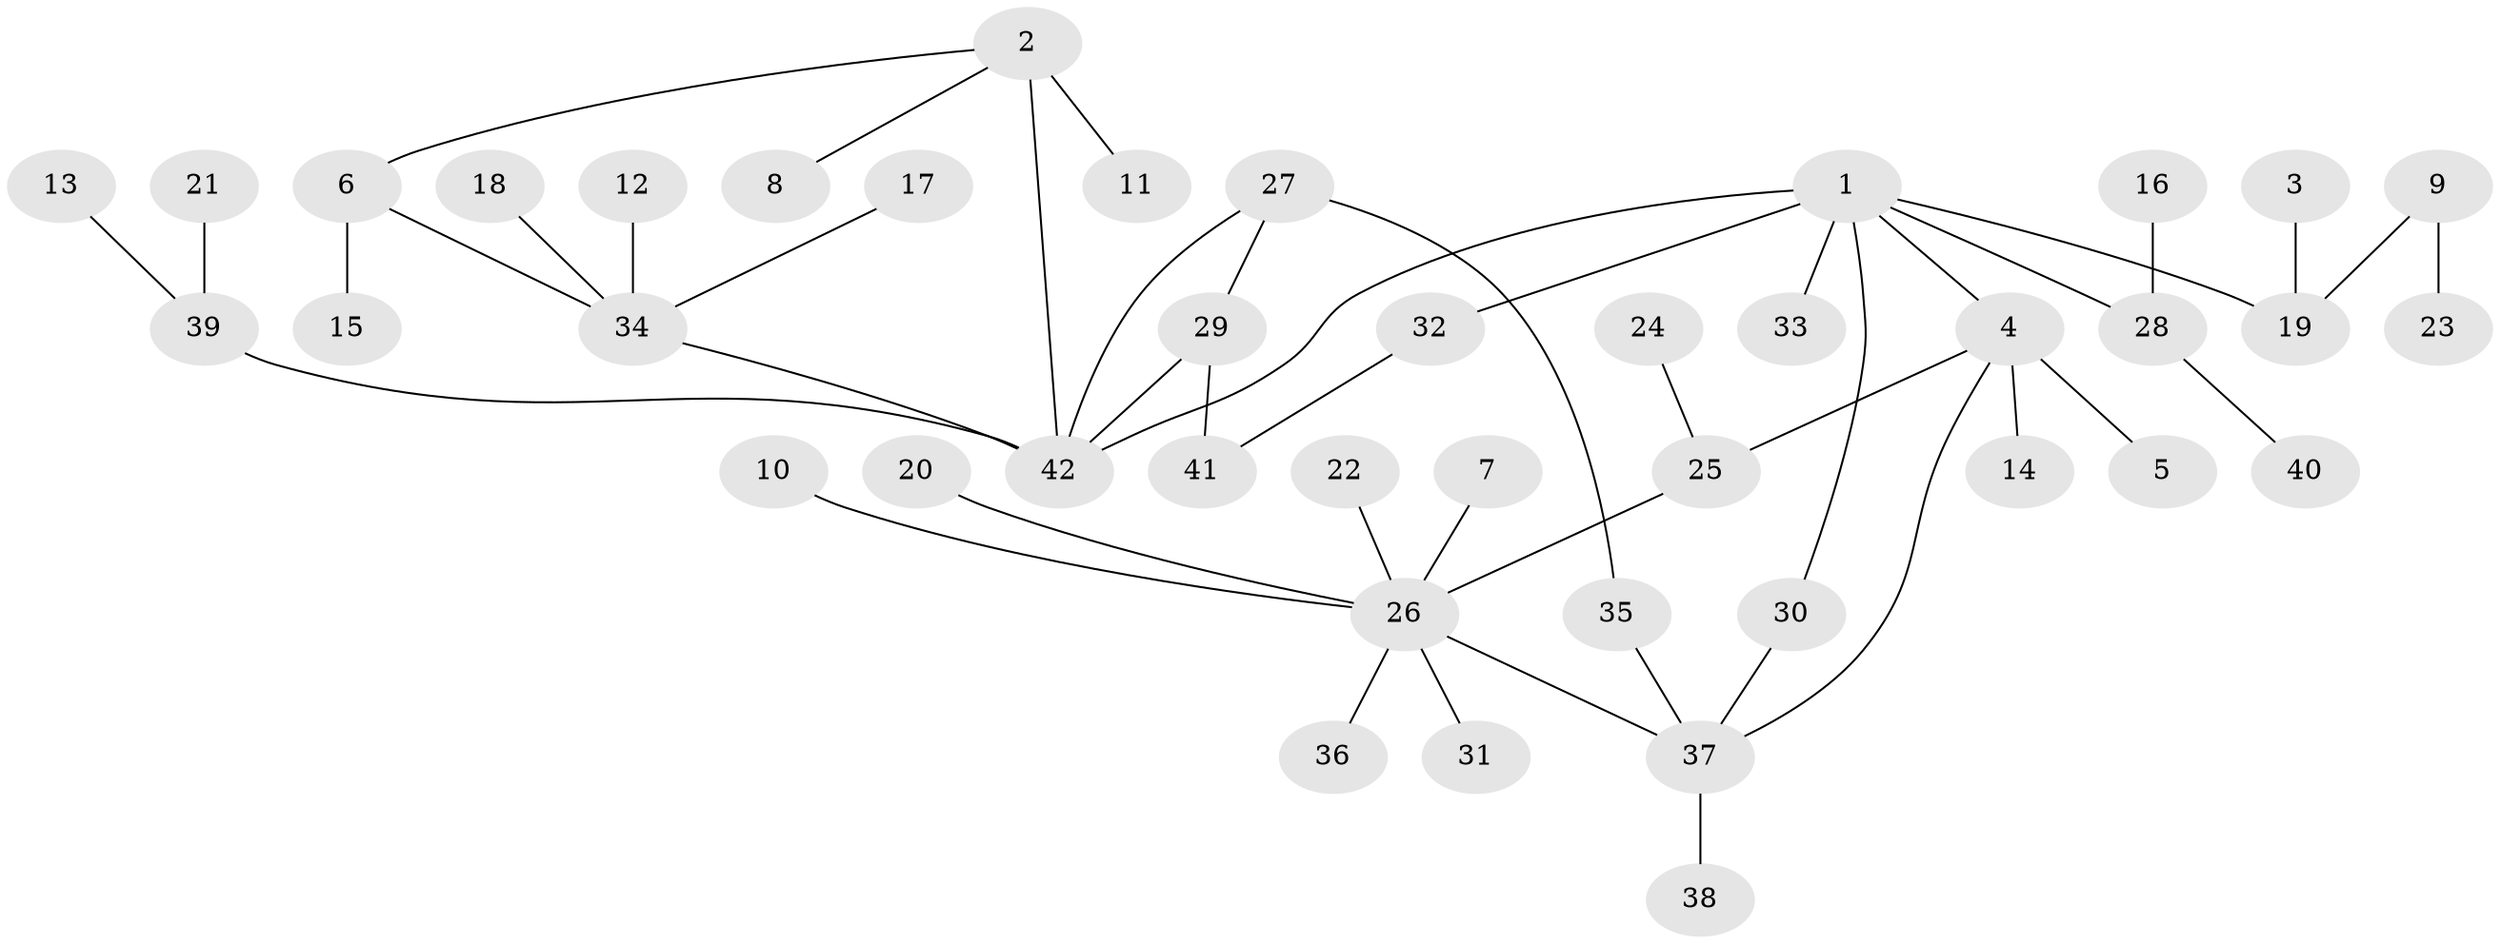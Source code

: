 // original degree distribution, {3: 0.11904761904761904, 6: 0.047619047619047616, 5: 0.03571428571428571, 2: 0.2857142857142857, 4: 0.05952380952380952, 8: 0.011904761904761904, 1: 0.44047619047619047}
// Generated by graph-tools (version 1.1) at 2025/25/03/09/25 03:25:25]
// undirected, 42 vertices, 47 edges
graph export_dot {
graph [start="1"]
  node [color=gray90,style=filled];
  1;
  2;
  3;
  4;
  5;
  6;
  7;
  8;
  9;
  10;
  11;
  12;
  13;
  14;
  15;
  16;
  17;
  18;
  19;
  20;
  21;
  22;
  23;
  24;
  25;
  26;
  27;
  28;
  29;
  30;
  31;
  32;
  33;
  34;
  35;
  36;
  37;
  38;
  39;
  40;
  41;
  42;
  1 -- 4 [weight=1.0];
  1 -- 19 [weight=1.0];
  1 -- 28 [weight=1.0];
  1 -- 30 [weight=1.0];
  1 -- 32 [weight=1.0];
  1 -- 33 [weight=1.0];
  1 -- 42 [weight=2.0];
  2 -- 6 [weight=1.0];
  2 -- 8 [weight=1.0];
  2 -- 11 [weight=1.0];
  2 -- 42 [weight=2.0];
  3 -- 19 [weight=1.0];
  4 -- 5 [weight=1.0];
  4 -- 14 [weight=1.0];
  4 -- 25 [weight=1.0];
  4 -- 37 [weight=1.0];
  6 -- 15 [weight=1.0];
  6 -- 34 [weight=1.0];
  7 -- 26 [weight=1.0];
  9 -- 19 [weight=1.0];
  9 -- 23 [weight=1.0];
  10 -- 26 [weight=1.0];
  12 -- 34 [weight=1.0];
  13 -- 39 [weight=1.0];
  16 -- 28 [weight=1.0];
  17 -- 34 [weight=1.0];
  18 -- 34 [weight=1.0];
  20 -- 26 [weight=1.0];
  21 -- 39 [weight=1.0];
  22 -- 26 [weight=1.0];
  24 -- 25 [weight=1.0];
  25 -- 26 [weight=1.0];
  26 -- 31 [weight=1.0];
  26 -- 36 [weight=1.0];
  26 -- 37 [weight=1.0];
  27 -- 29 [weight=1.0];
  27 -- 35 [weight=1.0];
  27 -- 42 [weight=1.0];
  28 -- 40 [weight=1.0];
  29 -- 41 [weight=1.0];
  29 -- 42 [weight=1.0];
  30 -- 37 [weight=1.0];
  32 -- 41 [weight=1.0];
  34 -- 42 [weight=1.0];
  35 -- 37 [weight=1.0];
  37 -- 38 [weight=1.0];
  39 -- 42 [weight=1.0];
}
